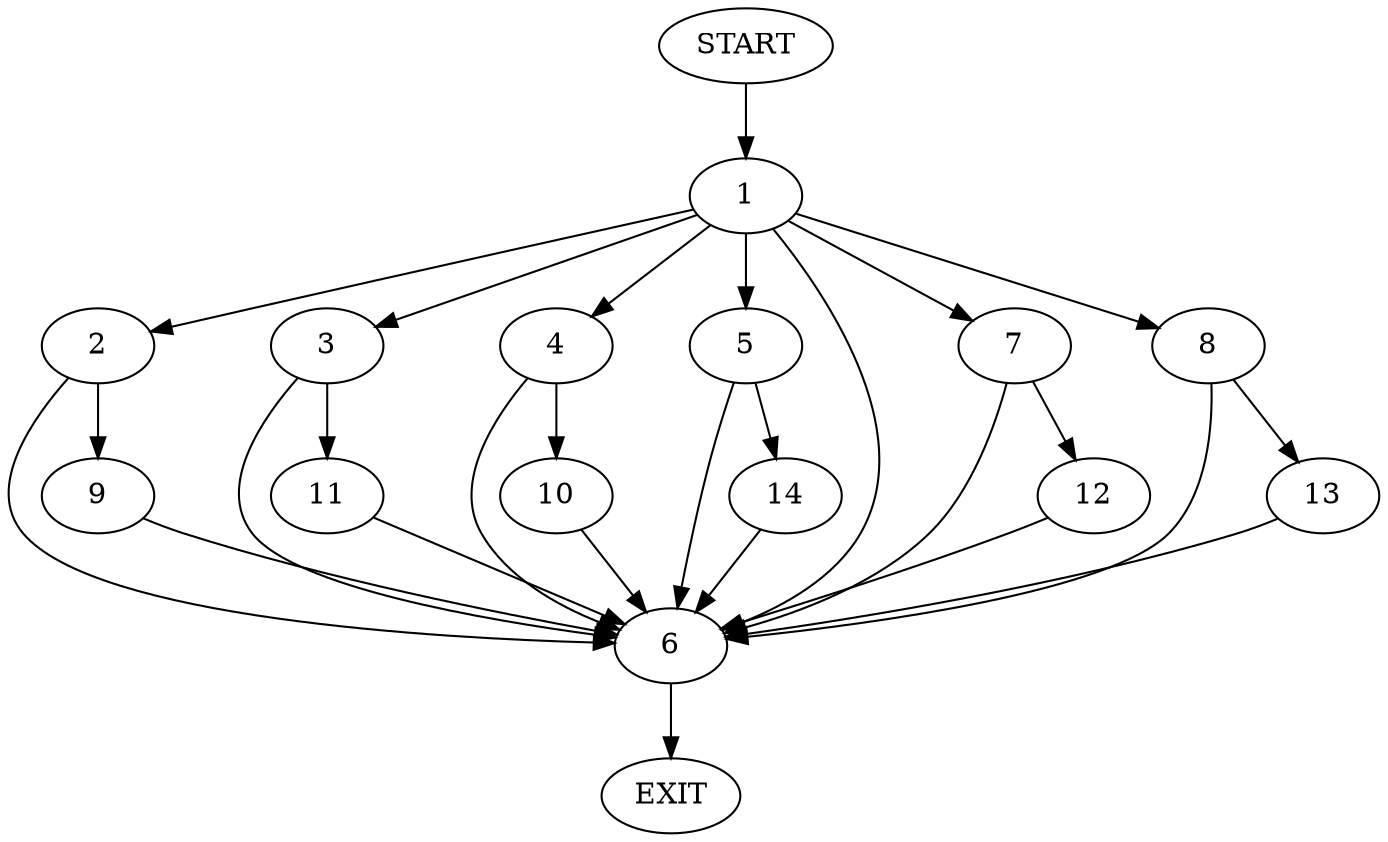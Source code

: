 digraph {
0 [label="START"]
15 [label="EXIT"]
0 -> 1
1 -> 2
1 -> 3
1 -> 4
1 -> 5
1 -> 6
1 -> 7
1 -> 8
2 -> 9
2 -> 6
4 -> 10
4 -> 6
3 -> 11
3 -> 6
7 -> 6
7 -> 12
6 -> 15
8 -> 6
8 -> 13
5 -> 14
5 -> 6
10 -> 6
12 -> 6
9 -> 6
11 -> 6
13 -> 6
14 -> 6
}

